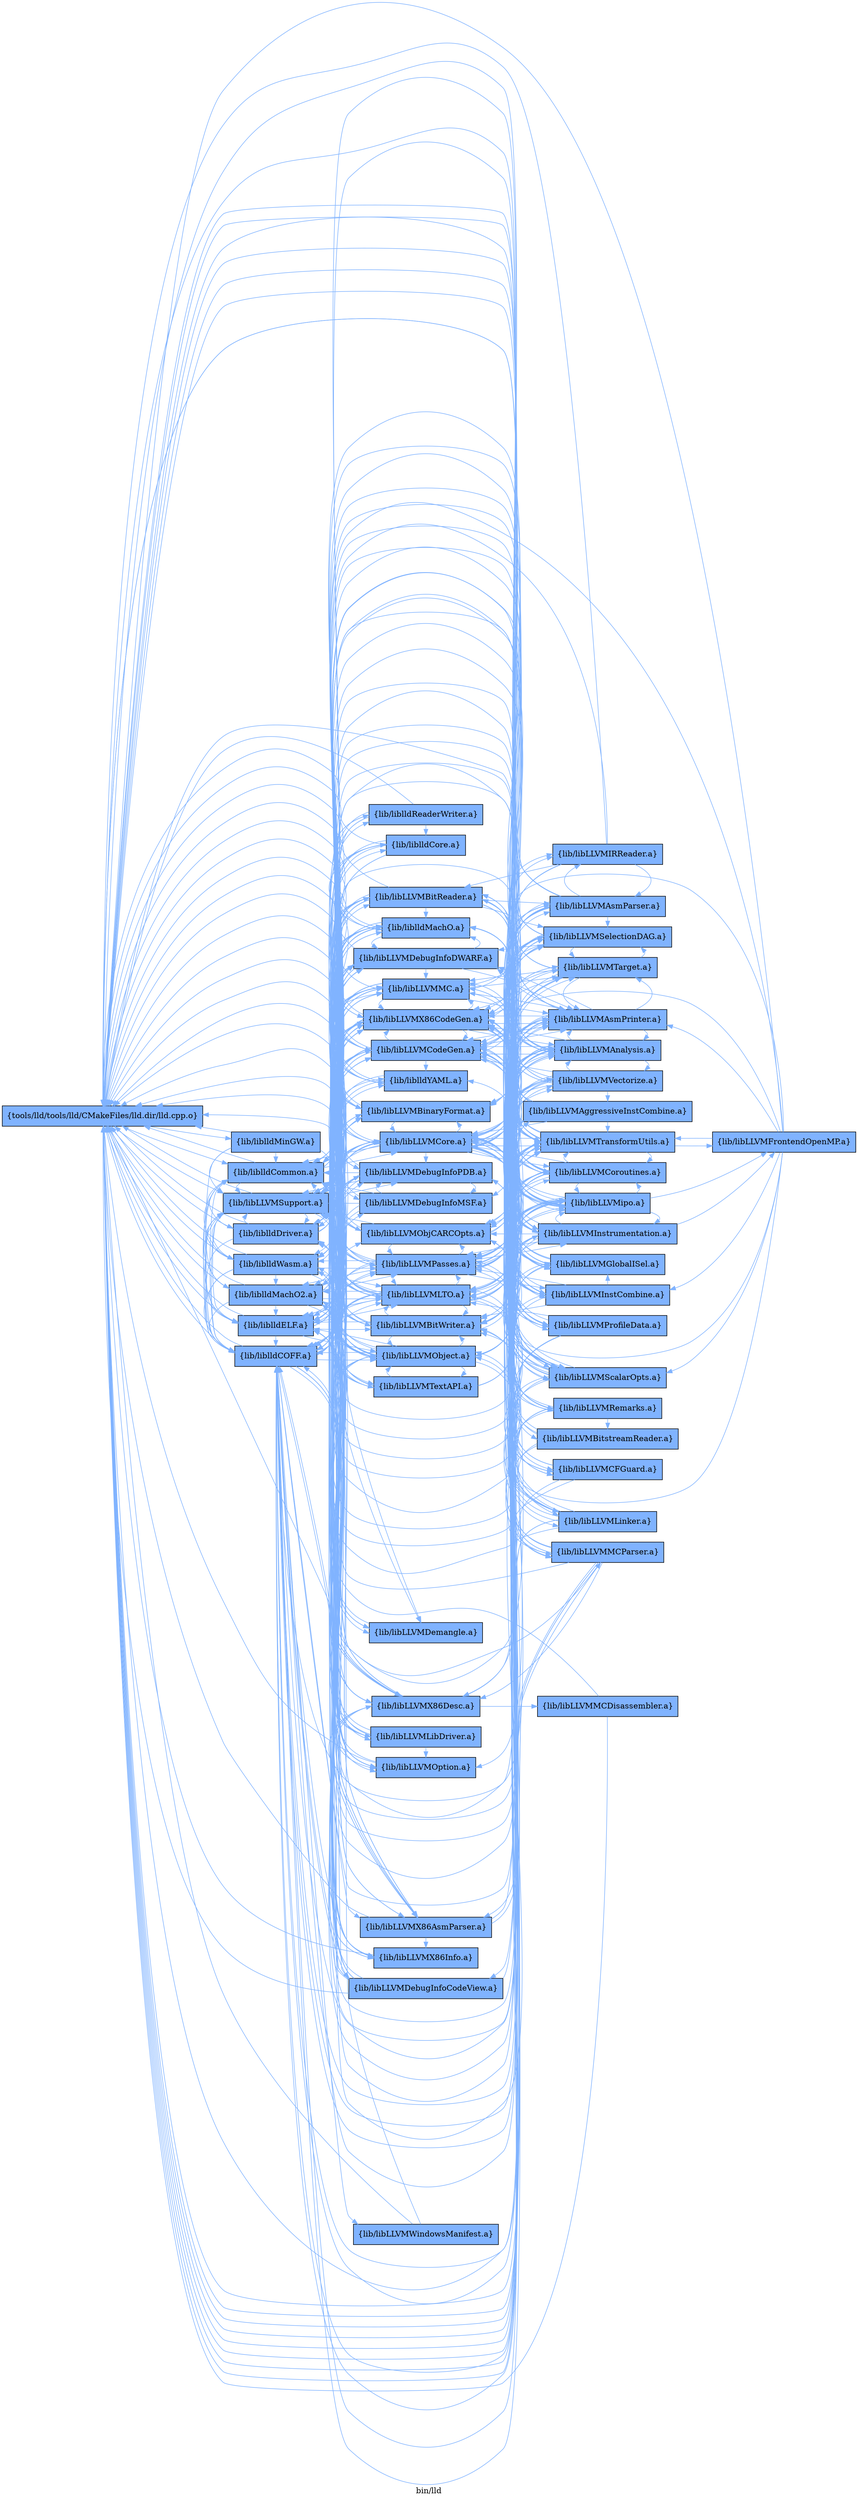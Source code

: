 digraph "bin/lld" {
	label="bin/lld";
	rankdir=LR;
	{ rank=same; Node0x55b28a7f7b38;  }
	{ rank=same; Node0x55b28a800e18; Node0x55b28a801d68; Node0x55b28a8018b8; Node0x55b28a802768; Node0x55b28a802218; Node0x55b28a807da8; Node0x55b28a8078f8; Node0x55b28a8087a8;  }
	{ rank=same; Node0x55b28a808398; Node0x55b28a7ef7a8; Node0x55b28a802ee8; Node0x55b28a8055a8; Node0x55b28a7fb698; Node0x55b28a7f0928; Node0x55b28a7e8d18; Node0x55b28a7eeda8; Node0x55b28a8050f8; Node0x55b28a7efd98; Node0x55b28a7ecfa8; Node0x55b28a7ec418; Node0x55b28a804798; Node0x55b28a7e8778; Node0x55b28a7f0478; Node0x55b28a7e76e8; Node0x55b28a7e7238; Node0x55b28a7e97b8; Node0x55b28a8038e8; Node0x55b28a7ee998; Node0x55b28a8092e8; Node0x55b28a808e38; Node0x55b28a809ce8; Node0x55b28a802268; Node0x55b28a7e7cd8; Node0x55b28a7e8c28; Node0x55b28a8019a8;  }
	{ rank=same; Node0x55b28a7ef2f8; Node0x55b28a803398; Node0x55b28a7f0838; Node0x55b28a7e9628; Node0x55b28a7f0ce8; Node0x55b28a7f02e8; Node0x55b28a7f0dd8; Node0x55b28a7e91c8; Node0x55b28a8009b8; Node0x55b28a8023a8; Node0x55b28a8013b8; Node0x55b28a7ea1b8; Node0x55b28a7eab68; Node0x55b28a800f08; Node0x55b28a801818; Node0x55b28a7e9da8; Node0x55b28a7eff28; Node0x55b28a7e80e8; Node0x55b28a7ec5a8; Node0x55b28a808ed8; Node0x55b28a8007d8; Node0x55b28a7f1378;  }

	Node0x55b28a7f7b38 [shape=record,shape=box,group=1,style=filled,fillcolor="0.600000 0.5 1",label="{tools/lld/tools/lld/CMakeFiles/lld.dir/lld.cpp.o}"];
	Node0x55b28a7f7b38 -> Node0x55b28a800e18[color="0.600000 0.5 1"];
	Node0x55b28a7f7b38 -> Node0x55b28a801d68[color="0.600000 0.5 1"];
	Node0x55b28a7f7b38 -> Node0x55b28a8018b8[color="0.600000 0.5 1"];
	Node0x55b28a7f7b38 -> Node0x55b28a802768[color="0.600000 0.5 1"];
	Node0x55b28a7f7b38 -> Node0x55b28a802218[color="0.600000 0.5 1"];
	Node0x55b28a7f7b38 -> Node0x55b28a807da8[color="0.600000 0.5 1"];
	Node0x55b28a7f7b38 -> Node0x55b28a8078f8[color="0.600000 0.5 1"];
	Node0x55b28a7f7b38 -> Node0x55b28a8087a8[color="0.600000 0.5 1"];
	Node0x55b28a800e18 [shape=record,shape=box,group=1,style=filled,fillcolor="0.600000 0.5 1",label="{lib/libLLVMSupport.a}"];
	Node0x55b28a800e18 -> Node0x55b28a7f7b38[color="0.600000 0.5 1"];
	Node0x55b28a800e18 -> Node0x55b28a8018b8[color="0.600000 0.5 1"];
	Node0x55b28a800e18 -> Node0x55b28a801d68[color="0.600000 0.5 1"];
	Node0x55b28a800e18 -> Node0x55b28a802218[color="0.600000 0.5 1"];
	Node0x55b28a800e18 -> Node0x55b28a802768[color="0.600000 0.5 1"];
	Node0x55b28a800e18 -> Node0x55b28a8087a8[color="0.600000 0.5 1"];
	Node0x55b28a800e18 -> Node0x55b28a808398[color="0.600000 0.5 1"];
	Node0x55b28a800e18 -> Node0x55b28a7ef7a8[color="0.600000 0.5 1"];
	Node0x55b28a800e18 -> Node0x55b28a802ee8[color="0.600000 0.5 1"];
	Node0x55b28a800e18 -> Node0x55b28a8055a8[color="0.600000 0.5 1"];
	Node0x55b28a800e18 -> Node0x55b28a7fb698[color="0.600000 0.5 1"];
	Node0x55b28a801d68 [shape=record,shape=box,group=1,style=filled,fillcolor="0.600000 0.5 1",label="{lib/liblldCommon.a}"];
	Node0x55b28a801d68 -> Node0x55b28a7f7b38[color="0.600000 0.5 1"];
	Node0x55b28a801d68 -> Node0x55b28a800e18[color="0.600000 0.5 1"];
	Node0x55b28a801d68 -> Node0x55b28a7f0928[color="0.600000 0.5 1"];
	Node0x55b28a801d68 -> Node0x55b28a8018b8[color="0.600000 0.5 1"];
	Node0x55b28a801d68 -> Node0x55b28a7e8d18[color="0.600000 0.5 1"];
	Node0x55b28a801d68 -> Node0x55b28a7eeda8[color="0.600000 0.5 1"];
	Node0x55b28a801d68 -> Node0x55b28a802ee8[color="0.600000 0.5 1"];
	Node0x55b28a801d68 -> Node0x55b28a7fb698[color="0.600000 0.5 1"];
	Node0x55b28a8018b8 [shape=record,shape=box,group=1,style=filled,fillcolor="0.600000 0.5 1",label="{lib/liblldCOFF.a}"];
	Node0x55b28a8018b8 -> Node0x55b28a7f7b38[color="0.600000 0.5 1"];
	Node0x55b28a8018b8 -> Node0x55b28a800e18[color="0.600000 0.5 1"];
	Node0x55b28a8018b8 -> Node0x55b28a801d68[color="0.600000 0.5 1"];
	Node0x55b28a8018b8 -> Node0x55b28a7ef7a8[color="0.600000 0.5 1"];
	Node0x55b28a8018b8 -> Node0x55b28a8050f8[color="0.600000 0.5 1"];
	Node0x55b28a8018b8 -> Node0x55b28a7e8d18[color="0.600000 0.5 1"];
	Node0x55b28a8018b8 -> Node0x55b28a7efd98[color="0.600000 0.5 1"];
	Node0x55b28a8018b8 -> Node0x55b28a7ecfa8[color="0.600000 0.5 1"];
	Node0x55b28a8018b8 -> Node0x55b28a7ec418[color="0.600000 0.5 1"];
	Node0x55b28a8018b8 -> Node0x55b28a804798[color="0.600000 0.5 1"];
	Node0x55b28a8018b8 -> Node0x55b28a7e8778[color="0.600000 0.5 1"];
	Node0x55b28a8018b8 -> Node0x55b28a7f0478[color="0.600000 0.5 1"];
	Node0x55b28a8018b8 -> Node0x55b28a8055a8[color="0.600000 0.5 1"];
	Node0x55b28a8018b8 -> Node0x55b28a7e76e8[color="0.600000 0.5 1"];
	Node0x55b28a8018b8 -> Node0x55b28a7e7238[color="0.600000 0.5 1"];
	Node0x55b28a8018b8 -> Node0x55b28a7e97b8[color="0.600000 0.5 1"];
	Node0x55b28a8018b8 -> Node0x55b28a7eeda8[color="0.600000 0.5 1"];
	Node0x55b28a8018b8 -> Node0x55b28a8038e8[color="0.600000 0.5 1"];
	Node0x55b28a8018b8 -> Node0x55b28a7ee998[color="0.600000 0.5 1"];
	Node0x55b28a8018b8 -> Node0x55b28a7fb698[color="0.600000 0.5 1"];
	Node0x55b28a802768 [shape=record,shape=box,group=1,style=filled,fillcolor="0.600000 0.5 1",label="{lib/liblldDriver.a}"];
	Node0x55b28a802768 -> Node0x55b28a7f7b38[color="0.600000 0.5 1"];
	Node0x55b28a802768 -> Node0x55b28a800e18[color="0.600000 0.5 1"];
	Node0x55b28a802768 -> Node0x55b28a801d68[color="0.600000 0.5 1"];
	Node0x55b28a802768 -> Node0x55b28a8018b8[color="0.600000 0.5 1"];
	Node0x55b28a802768 -> Node0x55b28a808398[color="0.600000 0.5 1"];
	Node0x55b28a802768 -> Node0x55b28a8092e8[color="0.600000 0.5 1"];
	Node0x55b28a802768 -> Node0x55b28a808e38[color="0.600000 0.5 1"];
	Node0x55b28a802768 -> Node0x55b28a809ce8[color="0.600000 0.5 1"];
	Node0x55b28a802768 -> Node0x55b28a7e8d18[color="0.600000 0.5 1"];
	Node0x55b28a802218 [shape=record,shape=box,group=1,style=filled,fillcolor="0.600000 0.5 1",label="{lib/liblldELF.a}"];
	Node0x55b28a802218 -> Node0x55b28a7f7b38[color="0.600000 0.5 1"];
	Node0x55b28a802218 -> Node0x55b28a800e18[color="0.600000 0.5 1"];
	Node0x55b28a802218 -> Node0x55b28a801d68[color="0.600000 0.5 1"];
	Node0x55b28a802218 -> Node0x55b28a8018b8[color="0.600000 0.5 1"];
	Node0x55b28a802218 -> Node0x55b28a7ef7a8[color="0.600000 0.5 1"];
	Node0x55b28a802218 -> Node0x55b28a7e8d18[color="0.600000 0.5 1"];
	Node0x55b28a802218 -> Node0x55b28a7efd98[color="0.600000 0.5 1"];
	Node0x55b28a802218 -> Node0x55b28a7ecfa8[color="0.600000 0.5 1"];
	Node0x55b28a802218 -> Node0x55b28a7ec418[color="0.600000 0.5 1"];
	Node0x55b28a802218 -> Node0x55b28a804798[color="0.600000 0.5 1"];
	Node0x55b28a802218 -> Node0x55b28a7e8778[color="0.600000 0.5 1"];
	Node0x55b28a802218 -> Node0x55b28a7f0478[color="0.600000 0.5 1"];
	Node0x55b28a802218 -> Node0x55b28a7eeda8[color="0.600000 0.5 1"];
	Node0x55b28a802218 -> Node0x55b28a8038e8[color="0.600000 0.5 1"];
	Node0x55b28a802218 -> Node0x55b28a802268[color="0.600000 0.5 1"];
	Node0x55b28a802218 -> Node0x55b28a7e7238[color="0.600000 0.5 1"];
	Node0x55b28a802218 -> Node0x55b28a7fb698[color="0.600000 0.5 1"];
	Node0x55b28a807da8 [shape=record,shape=box,group=1,style=filled,fillcolor="0.600000 0.5 1",label="{lib/liblldMachO2.a}"];
	Node0x55b28a807da8 -> Node0x55b28a7f7b38[color="0.600000 0.5 1"];
	Node0x55b28a807da8 -> Node0x55b28a800e18[color="0.600000 0.5 1"];
	Node0x55b28a807da8 -> Node0x55b28a801d68[color="0.600000 0.5 1"];
	Node0x55b28a807da8 -> Node0x55b28a8018b8[color="0.600000 0.5 1"];
	Node0x55b28a807da8 -> Node0x55b28a802218[color="0.600000 0.5 1"];
	Node0x55b28a807da8 -> Node0x55b28a7ef7a8[color="0.600000 0.5 1"];
	Node0x55b28a807da8 -> Node0x55b28a7e8d18[color="0.600000 0.5 1"];
	Node0x55b28a807da8 -> Node0x55b28a7efd98[color="0.600000 0.5 1"];
	Node0x55b28a807da8 -> Node0x55b28a7ecfa8[color="0.600000 0.5 1"];
	Node0x55b28a807da8 -> Node0x55b28a7ec418[color="0.600000 0.5 1"];
	Node0x55b28a807da8 -> Node0x55b28a804798[color="0.600000 0.5 1"];
	Node0x55b28a807da8 -> Node0x55b28a7e8778[color="0.600000 0.5 1"];
	Node0x55b28a807da8 -> Node0x55b28a7e7cd8[color="0.600000 0.5 1"];
	Node0x55b28a807da8 -> Node0x55b28a7f0478[color="0.600000 0.5 1"];
	Node0x55b28a807da8 -> Node0x55b28a7e8c28[color="0.600000 0.5 1"];
	Node0x55b28a807da8 -> Node0x55b28a7eeda8[color="0.600000 0.5 1"];
	Node0x55b28a807da8 -> Node0x55b28a8019a8[color="0.600000 0.5 1"];
	Node0x55b28a807da8 -> Node0x55b28a8038e8[color="0.600000 0.5 1"];
	Node0x55b28a807da8 -> Node0x55b28a7e7238[color="0.600000 0.5 1"];
	Node0x55b28a8078f8 [shape=record,shape=box,group=1,style=filled,fillcolor="0.600000 0.5 1",label="{lib/liblldMinGW.a}"];
	Node0x55b28a8078f8 -> Node0x55b28a7f7b38[color="0.600000 0.5 1"];
	Node0x55b28a8078f8 -> Node0x55b28a800e18[color="0.600000 0.5 1"];
	Node0x55b28a8078f8 -> Node0x55b28a801d68[color="0.600000 0.5 1"];
	Node0x55b28a8078f8 -> Node0x55b28a8018b8[color="0.600000 0.5 1"];
	Node0x55b28a8078f8 -> Node0x55b28a7e8d18[color="0.600000 0.5 1"];
	Node0x55b28a8087a8 [shape=record,shape=box,group=1,style=filled,fillcolor="0.600000 0.5 1",label="{lib/liblldWasm.a}"];
	Node0x55b28a8087a8 -> Node0x55b28a7f7b38[color="0.600000 0.5 1"];
	Node0x55b28a8087a8 -> Node0x55b28a800e18[color="0.600000 0.5 1"];
	Node0x55b28a8087a8 -> Node0x55b28a801d68[color="0.600000 0.5 1"];
	Node0x55b28a8087a8 -> Node0x55b28a8018b8[color="0.600000 0.5 1"];
	Node0x55b28a8087a8 -> Node0x55b28a7ef7a8[color="0.600000 0.5 1"];
	Node0x55b28a8087a8 -> Node0x55b28a7e8d18[color="0.600000 0.5 1"];
	Node0x55b28a8087a8 -> Node0x55b28a7efd98[color="0.600000 0.5 1"];
	Node0x55b28a8087a8 -> Node0x55b28a7ecfa8[color="0.600000 0.5 1"];
	Node0x55b28a8087a8 -> Node0x55b28a7ec418[color="0.600000 0.5 1"];
	Node0x55b28a8087a8 -> Node0x55b28a804798[color="0.600000 0.5 1"];
	Node0x55b28a8087a8 -> Node0x55b28a7e8778[color="0.600000 0.5 1"];
	Node0x55b28a8087a8 -> Node0x55b28a7f0478[color="0.600000 0.5 1"];
	Node0x55b28a8087a8 -> Node0x55b28a802218[color="0.600000 0.5 1"];
	Node0x55b28a8087a8 -> Node0x55b28a8038e8[color="0.600000 0.5 1"];
	Node0x55b28a8087a8 -> Node0x55b28a7e7238[color="0.600000 0.5 1"];
	Node0x55b28a8087a8 -> Node0x55b28a807da8[color="0.600000 0.5 1"];
	Node0x55b28a7f0928 [shape=record,shape=box,group=1,style=filled,fillcolor="0.600000 0.5 1",label="{lib/libLLVMCore.a}"];
	Node0x55b28a7f0928 -> Node0x55b28a7f7b38[color="0.600000 0.5 1"];
	Node0x55b28a7f0928 -> Node0x55b28a800e18[color="0.600000 0.5 1"];
	Node0x55b28a7f0928 -> Node0x55b28a8055a8[color="0.600000 0.5 1"];
	Node0x55b28a7f0928 -> Node0x55b28a7ef2f8[color="0.600000 0.5 1"];
	Node0x55b28a7f0928 -> Node0x55b28a7f0838[color="0.600000 0.5 1"];
	Node0x55b28a7f0928 -> Node0x55b28a804798[color="0.600000 0.5 1"];
	Node0x55b28a7f0928 -> Node0x55b28a802ee8[color="0.600000 0.5 1"];
	Node0x55b28a7f0928 -> Node0x55b28a8023a8[color="0.600000 0.5 1"];
	Node0x55b28a7f0928 -> Node0x55b28a802268[color="0.600000 0.5 1"];
	Node0x55b28a7f0928 -> Node0x55b28a7e91c8[color="0.600000 0.5 1"];
	Node0x55b28a7f0928 -> Node0x55b28a7e9628[color="0.600000 0.5 1"];
	Node0x55b28a7f0928 -> Node0x55b28a7f0478[color="0.600000 0.5 1"];
	Node0x55b28a7f0928 -> Node0x55b28a7ef7a8[color="0.600000 0.5 1"];
	Node0x55b28a7f0928 -> Node0x55b28a8009b8[color="0.600000 0.5 1"];
	Node0x55b28a7f0928 -> Node0x55b28a8013b8[color="0.600000 0.5 1"];
	Node0x55b28a7f0928 -> Node0x55b28a7ea1b8[color="0.600000 0.5 1"];
	Node0x55b28a7f0928 -> Node0x55b28a7eab68[color="0.600000 0.5 1"];
	Node0x55b28a7f0928 -> Node0x55b28a800f08[color="0.600000 0.5 1"];
	Node0x55b28a7f0928 -> Node0x55b28a8018b8[color="0.600000 0.5 1"];
	Node0x55b28a7f0928 -> Node0x55b28a8038e8[color="0.600000 0.5 1"];
	Node0x55b28a7f0928 -> Node0x55b28a801818[color="0.600000 0.5 1"];
	Node0x55b28a7f0928 -> Node0x55b28a7e9da8[color="0.600000 0.5 1"];
	Node0x55b28a7f0928 -> Node0x55b28a8019a8[color="0.600000 0.5 1"];
	Node0x55b28a7f0928 -> Node0x55b28a7f02e8[color="0.600000 0.5 1"];
	Node0x55b28a7f0928 -> Node0x55b28a801d68[color="0.600000 0.5 1"];
	Node0x55b28a7f0928 -> Node0x55b28a7eff28[color="0.600000 0.5 1"];
	Node0x55b28a7f0928 -> Node0x55b28a802218[color="0.600000 0.5 1"];
	Node0x55b28a7f0928 -> Node0x55b28a8087a8[color="0.600000 0.5 1"];
	Node0x55b28a7f0928 -> Node0x55b28a7f0ce8[color="0.600000 0.5 1"];
	Node0x55b28a7f0928 -> Node0x55b28a7e8c28[color="0.600000 0.5 1"];
	Node0x55b28a7ef7a8 [shape=record,shape=box,group=1,style=filled,fillcolor="0.600000 0.5 1",label="{lib/libLLVMX86CodeGen.a}"];
	Node0x55b28a7ef7a8 -> Node0x55b28a7f7b38[color="0.600000 0.5 1"];
	Node0x55b28a7ef7a8 -> Node0x55b28a800e18[color="0.600000 0.5 1"];
	Node0x55b28a7ef7a8 -> Node0x55b28a7ef2f8[color="0.600000 0.5 1"];
	Node0x55b28a7ef7a8 -> Node0x55b28a7ecfa8[color="0.600000 0.5 1"];
	Node0x55b28a7ef7a8 -> Node0x55b28a7ec418[color="0.600000 0.5 1"];
	Node0x55b28a7ef7a8 -> Node0x55b28a802ee8[color="0.600000 0.5 1"];
	Node0x55b28a7ef7a8 -> Node0x55b28a7e7238[color="0.600000 0.5 1"];
	Node0x55b28a7ef7a8 -> Node0x55b28a7f0928[color="0.600000 0.5 1"];
	Node0x55b28a7ef7a8 -> Node0x55b28a8018b8[color="0.600000 0.5 1"];
	Node0x55b28a7ef7a8 -> Node0x55b28a7e8d18[color="0.600000 0.5 1"];
	Node0x55b28a7ef7a8 -> Node0x55b28a803398[color="0.600000 0.5 1"];
	Node0x55b28a7ef7a8 -> Node0x55b28a7f0838[color="0.600000 0.5 1"];
	Node0x55b28a7ef7a8 -> Node0x55b28a7e9628[color="0.600000 0.5 1"];
	Node0x55b28a7ef7a8 -> Node0x55b28a801d68[color="0.600000 0.5 1"];
	Node0x55b28a7ef7a8 -> Node0x55b28a7f0ce8[color="0.600000 0.5 1"];
	Node0x55b28a7ef7a8 -> Node0x55b28a7f02e8[color="0.600000 0.5 1"];
	Node0x55b28a7ef7a8 -> Node0x55b28a802218[color="0.600000 0.5 1"];
	Node0x55b28a7ef7a8 -> Node0x55b28a7f0dd8[color="0.600000 0.5 1"];
	Node0x55b28a7ef7a8 -> Node0x55b28a7e91c8[color="0.600000 0.5 1"];
	Node0x55b28a8050f8 [shape=record,shape=box,group=1,style=filled,fillcolor="0.600000 0.5 1",label="{lib/libLLVMLibDriver.a}"];
	Node0x55b28a8050f8 -> Node0x55b28a7f7b38[color="0.600000 0.5 1"];
	Node0x55b28a8050f8 -> Node0x55b28a800e18[color="0.600000 0.5 1"];
	Node0x55b28a8050f8 -> Node0x55b28a8018b8[color="0.600000 0.5 1"];
	Node0x55b28a8050f8 -> Node0x55b28a7e8d18[color="0.600000 0.5 1"];
	Node0x55b28a8050f8 -> Node0x55b28a7e8778[color="0.600000 0.5 1"];
	Node0x55b28a8050f8 -> Node0x55b28a7e8c28[color="0.600000 0.5 1"];
	Node0x55b28a8050f8 -> Node0x55b28a7f0478[color="0.600000 0.5 1"];
	Node0x55b28a7e8d18 [shape=record,shape=box,group=1,style=filled,fillcolor="0.600000 0.5 1",label="{lib/libLLVMOption.a}"];
	Node0x55b28a7e8d18 -> Node0x55b28a7f7b38[color="0.600000 0.5 1"];
	Node0x55b28a7e8d18 -> Node0x55b28a800e18[color="0.600000 0.5 1"];
	Node0x55b28a7e8d18 -> Node0x55b28a8018b8[color="0.600000 0.5 1"];
	Node0x55b28a7efd98 [shape=record,shape=box,group=1,style=filled,fillcolor="0.600000 0.5 1",label="{lib/libLLVMX86AsmParser.a}"];
	Node0x55b28a7efd98 -> Node0x55b28a7f7b38[color="0.600000 0.5 1"];
	Node0x55b28a7efd98 -> Node0x55b28a800e18[color="0.600000 0.5 1"];
	Node0x55b28a7efd98 -> Node0x55b28a7ef2f8[color="0.600000 0.5 1"];
	Node0x55b28a7efd98 -> Node0x55b28a7ecfa8[color="0.600000 0.5 1"];
	Node0x55b28a7efd98 -> Node0x55b28a7ec418[color="0.600000 0.5 1"];
	Node0x55b28a7efd98 -> Node0x55b28a7e80e8[color="0.600000 0.5 1"];
	Node0x55b28a7efd98 -> Node0x55b28a7e7238[color="0.600000 0.5 1"];
	Node0x55b28a7ecfa8 [shape=record,shape=box,group=1,style=filled,fillcolor="0.600000 0.5 1",label="{lib/libLLVMX86Desc.a}"];
	Node0x55b28a7ecfa8 -> Node0x55b28a7f7b38[color="0.600000 0.5 1"];
	Node0x55b28a7ecfa8 -> Node0x55b28a800e18[color="0.600000 0.5 1"];
	Node0x55b28a7ecfa8 -> Node0x55b28a802768[color="0.600000 0.5 1"];
	Node0x55b28a7ecfa8 -> Node0x55b28a808398[color="0.600000 0.5 1"];
	Node0x55b28a7ecfa8 -> Node0x55b28a7e7238[color="0.600000 0.5 1"];
	Node0x55b28a7ecfa8 -> Node0x55b28a7ef7a8[color="0.600000 0.5 1"];
	Node0x55b28a7ecfa8 -> Node0x55b28a7ec5a8[color="0.600000 0.5 1"];
	Node0x55b28a7ecfa8 -> Node0x55b28a7ec418[color="0.600000 0.5 1"];
	Node0x55b28a7ecfa8 -> Node0x55b28a7efd98[color="0.600000 0.5 1"];
	Node0x55b28a7ecfa8 -> Node0x55b28a7f0478[color="0.600000 0.5 1"];
	Node0x55b28a7ecfa8 -> Node0x55b28a7ef2f8[color="0.600000 0.5 1"];
	Node0x55b28a7ec418 [shape=record,shape=box,group=1,style=filled,fillcolor="0.600000 0.5 1",label="{lib/libLLVMX86Info.a}"];
	Node0x55b28a7ec418 -> Node0x55b28a7f7b38[color="0.600000 0.5 1"];
	Node0x55b28a7ec418 -> Node0x55b28a800e18[color="0.600000 0.5 1"];
	Node0x55b28a804798 [shape=record,shape=box,group=1,style=filled,fillcolor="0.600000 0.5 1",label="{lib/libLLVMLTO.a}"];
	Node0x55b28a804798 -> Node0x55b28a7f7b38[color="0.600000 0.5 1"];
	Node0x55b28a804798 -> Node0x55b28a800e18[color="0.600000 0.5 1"];
	Node0x55b28a804798 -> Node0x55b28a8018b8[color="0.600000 0.5 1"];
	Node0x55b28a804798 -> Node0x55b28a801d68[color="0.600000 0.5 1"];
	Node0x55b28a804798 -> Node0x55b28a802218[color="0.600000 0.5 1"];
	Node0x55b28a804798 -> Node0x55b28a802768[color="0.600000 0.5 1"];
	Node0x55b28a804798 -> Node0x55b28a7ef7a8[color="0.600000 0.5 1"];
	Node0x55b28a804798 -> Node0x55b28a808398[color="0.600000 0.5 1"];
	Node0x55b28a804798 -> Node0x55b28a7ef2f8[color="0.600000 0.5 1"];
	Node0x55b28a804798 -> Node0x55b28a7eeda8[color="0.600000 0.5 1"];
	Node0x55b28a804798 -> Node0x55b28a7ecfa8[color="0.600000 0.5 1"];
	Node0x55b28a804798 -> Node0x55b28a8023a8[color="0.600000 0.5 1"];
	Node0x55b28a804798 -> Node0x55b28a802268[color="0.600000 0.5 1"];
	Node0x55b28a804798 -> Node0x55b28a800f08[color="0.600000 0.5 1"];
	Node0x55b28a804798 -> Node0x55b28a7e9628[color="0.600000 0.5 1"];
	Node0x55b28a804798 -> Node0x55b28a7e8778[color="0.600000 0.5 1"];
	Node0x55b28a804798 -> Node0x55b28a7e8c28[color="0.600000 0.5 1"];
	Node0x55b28a804798 -> Node0x55b28a7f0928[color="0.600000 0.5 1"];
	Node0x55b28a804798 -> Node0x55b28a807da8[color="0.600000 0.5 1"];
	Node0x55b28a804798 -> Node0x55b28a8038e8[color="0.600000 0.5 1"];
	Node0x55b28a804798 -> Node0x55b28a803398[color="0.600000 0.5 1"];
	Node0x55b28a804798 -> Node0x55b28a7e91c8[color="0.600000 0.5 1"];
	Node0x55b28a804798 -> Node0x55b28a7e7238[color="0.600000 0.5 1"];
	Node0x55b28a7e8778 [shape=record,shape=box,group=1,style=filled,fillcolor="0.600000 0.5 1",label="{lib/libLLVMObject.a}"];
	Node0x55b28a7e8778 -> Node0x55b28a7f7b38[color="0.600000 0.5 1"];
	Node0x55b28a7e8778 -> Node0x55b28a800e18[color="0.600000 0.5 1"];
	Node0x55b28a7e8778 -> Node0x55b28a8018b8[color="0.600000 0.5 1"];
	Node0x55b28a7e8778 -> Node0x55b28a807da8[color="0.600000 0.5 1"];
	Node0x55b28a7e8778 -> Node0x55b28a8050f8[color="0.600000 0.5 1"];
	Node0x55b28a7e8778 -> Node0x55b28a802218[color="0.600000 0.5 1"];
	Node0x55b28a7e8778 -> Node0x55b28a808398[color="0.600000 0.5 1"];
	Node0x55b28a7e8778 -> Node0x55b28a7f0928[color="0.600000 0.5 1"];
	Node0x55b28a7e8778 -> Node0x55b28a7f0478[color="0.600000 0.5 1"];
	Node0x55b28a7e8778 -> Node0x55b28a7e7238[color="0.600000 0.5 1"];
	Node0x55b28a7e8778 -> Node0x55b28a801d68[color="0.600000 0.5 1"];
	Node0x55b28a7e8778 -> Node0x55b28a804798[color="0.600000 0.5 1"];
	Node0x55b28a7e8778 -> Node0x55b28a7e8c28[color="0.600000 0.5 1"];
	Node0x55b28a7e8778 -> Node0x55b28a7ef7a8[color="0.600000 0.5 1"];
	Node0x55b28a7e8778 -> Node0x55b28a802268[color="0.600000 0.5 1"];
	Node0x55b28a7e8778 -> Node0x55b28a7eeda8[color="0.600000 0.5 1"];
	Node0x55b28a7e8778 -> Node0x55b28a803398[color="0.600000 0.5 1"];
	Node0x55b28a7e8778 -> Node0x55b28a7ef2f8[color="0.600000 0.5 1"];
	Node0x55b28a7e8778 -> Node0x55b28a7e80e8[color="0.600000 0.5 1"];
	Node0x55b28a7e8778 -> Node0x55b28a8023a8[color="0.600000 0.5 1"];
	Node0x55b28a7e8778 -> Node0x55b28a7efd98[color="0.600000 0.5 1"];
	Node0x55b28a7e8778 -> Node0x55b28a7ecfa8[color="0.600000 0.5 1"];
	Node0x55b28a7e8778 -> Node0x55b28a7e7cd8[color="0.600000 0.5 1"];
	Node0x55b28a7e8778 -> Node0x55b28a802768[color="0.600000 0.5 1"];
	Node0x55b28a7e8778 -> Node0x55b28a8087a8[color="0.600000 0.5 1"];
	Node0x55b28a7e8778 -> Node0x55b28a7e91c8[color="0.600000 0.5 1"];
	Node0x55b28a7f0478 [shape=record,shape=box,group=1,style=filled,fillcolor="0.600000 0.5 1",label="{lib/libLLVMBinaryFormat.a}"];
	Node0x55b28a7f0478 -> Node0x55b28a7f7b38[color="0.600000 0.5 1"];
	Node0x55b28a7f0478 -> Node0x55b28a800e18[color="0.600000 0.5 1"];
	Node0x55b28a7f0478 -> Node0x55b28a7f0928[color="0.600000 0.5 1"];
	Node0x55b28a7f0478 -> Node0x55b28a7eeda8[color="0.600000 0.5 1"];
	Node0x55b28a8055a8 [shape=record,shape=box,group=1,style=filled,fillcolor="0.600000 0.5 1",label="{lib/libLLVMDebugInfoPDB.a}"];
	Node0x55b28a8055a8 -> Node0x55b28a7f7b38[color="0.600000 0.5 1"];
	Node0x55b28a8055a8 -> Node0x55b28a800e18[color="0.600000 0.5 1"];
	Node0x55b28a8055a8 -> Node0x55b28a8018b8[color="0.600000 0.5 1"];
	Node0x55b28a8055a8 -> Node0x55b28a7ee998[color="0.600000 0.5 1"];
	Node0x55b28a8055a8 -> Node0x55b28a7e76e8[color="0.600000 0.5 1"];
	Node0x55b28a8055a8 -> Node0x55b28a801d68[color="0.600000 0.5 1"];
	Node0x55b28a8055a8 -> Node0x55b28a7e8778[color="0.600000 0.5 1"];
	Node0x55b28a8055a8 -> Node0x55b28a7f0478[color="0.600000 0.5 1"];
	Node0x55b28a8055a8 -> Node0x55b28a802218[color="0.600000 0.5 1"];
	Node0x55b28a7e76e8 [shape=record,shape=box,group=1,style=filled,fillcolor="0.600000 0.5 1",label="{lib/libLLVMDebugInfoCodeView.a}"];
	Node0x55b28a7e76e8 -> Node0x55b28a7f7b38[color="0.600000 0.5 1"];
	Node0x55b28a7e76e8 -> Node0x55b28a800e18[color="0.600000 0.5 1"];
	Node0x55b28a7e76e8 -> Node0x55b28a8018b8[color="0.600000 0.5 1"];
	Node0x55b28a7e76e8 -> Node0x55b28a8055a8[color="0.600000 0.5 1"];
	Node0x55b28a7e76e8 -> Node0x55b28a7ef2f8[color="0.600000 0.5 1"];
	Node0x55b28a7e76e8 -> Node0x55b28a802ee8[color="0.600000 0.5 1"];
	Node0x55b28a7e76e8 -> Node0x55b28a802218[color="0.600000 0.5 1"];
	Node0x55b28a7e76e8 -> Node0x55b28a8087a8[color="0.600000 0.5 1"];
	Node0x55b28a7e76e8 -> Node0x55b28a807da8[color="0.600000 0.5 1"];
	Node0x55b28a7e76e8 -> Node0x55b28a808398[color="0.600000 0.5 1"];
	Node0x55b28a7e7238 [shape=record,shape=box,group=1,style=filled,fillcolor="0.600000 0.5 1",label="{lib/libLLVMMC.a}"];
	Node0x55b28a7e7238 -> Node0x55b28a7f7b38[color="0.600000 0.5 1"];
	Node0x55b28a7e7238 -> Node0x55b28a800e18[color="0.600000 0.5 1"];
	Node0x55b28a7e7238 -> Node0x55b28a7ecfa8[color="0.600000 0.5 1"];
	Node0x55b28a7e7238 -> Node0x55b28a8018b8[color="0.600000 0.5 1"];
	Node0x55b28a7e7238 -> Node0x55b28a7ef2f8[color="0.600000 0.5 1"];
	Node0x55b28a7e7238 -> Node0x55b28a802ee8[color="0.600000 0.5 1"];
	Node0x55b28a7e7238 -> Node0x55b28a7e80e8[color="0.600000 0.5 1"];
	Node0x55b28a7e7238 -> Node0x55b28a7e8778[color="0.600000 0.5 1"];
	Node0x55b28a7e7238 -> Node0x55b28a7efd98[color="0.600000 0.5 1"];
	Node0x55b28a7e7238 -> Node0x55b28a7ef7a8[color="0.600000 0.5 1"];
	Node0x55b28a7e7238 -> Node0x55b28a8055a8[color="0.600000 0.5 1"];
	Node0x55b28a7e7238 -> Node0x55b28a803398[color="0.600000 0.5 1"];
	Node0x55b28a7e7238 -> Node0x55b28a808ed8[color="0.600000 0.5 1"];
	Node0x55b28a7e7238 -> Node0x55b28a7f0478[color="0.600000 0.5 1"];
	Node0x55b28a7e7238 -> Node0x55b28a802218[color="0.600000 0.5 1"];
	Node0x55b28a7e7238 -> Node0x55b28a8087a8[color="0.600000 0.5 1"];
	Node0x55b28a7e97b8 [shape=record,shape=box,group=1,style=filled,fillcolor="0.600000 0.5 1",label="{lib/libLLVMWindowsManifest.a}"];
	Node0x55b28a7e97b8 -> Node0x55b28a7f7b38[color="0.600000 0.5 1"];
	Node0x55b28a7e97b8 -> Node0x55b28a800e18[color="0.600000 0.5 1"];
	Node0x55b28a7eeda8 [shape=record,shape=box,group=1,style=filled,fillcolor="0.600000 0.5 1",label="{lib/libLLVMDebugInfoDWARF.a}"];
	Node0x55b28a7eeda8 -> Node0x55b28a7f7b38[color="0.600000 0.5 1"];
	Node0x55b28a7eeda8 -> Node0x55b28a800e18[color="0.600000 0.5 1"];
	Node0x55b28a7eeda8 -> Node0x55b28a8018b8[color="0.600000 0.5 1"];
	Node0x55b28a7eeda8 -> Node0x55b28a801d68[color="0.600000 0.5 1"];
	Node0x55b28a7eeda8 -> Node0x55b28a802218[color="0.600000 0.5 1"];
	Node0x55b28a7eeda8 -> Node0x55b28a8055a8[color="0.600000 0.5 1"];
	Node0x55b28a7eeda8 -> Node0x55b28a7ef2f8[color="0.600000 0.5 1"];
	Node0x55b28a7eeda8 -> Node0x55b28a7e8778[color="0.600000 0.5 1"];
	Node0x55b28a7eeda8 -> Node0x55b28a7f0478[color="0.600000 0.5 1"];
	Node0x55b28a7eeda8 -> Node0x55b28a808398[color="0.600000 0.5 1"];
	Node0x55b28a7eeda8 -> Node0x55b28a802768[color="0.600000 0.5 1"];
	Node0x55b28a7eeda8 -> Node0x55b28a807da8[color="0.600000 0.5 1"];
	Node0x55b28a7eeda8 -> Node0x55b28a7e7238[color="0.600000 0.5 1"];
	Node0x55b28a7eeda8 -> Node0x55b28a8087a8[color="0.600000 0.5 1"];
	Node0x55b28a7eeda8 -> Node0x55b28a7ef7a8[color="0.600000 0.5 1"];
	Node0x55b28a8038e8 [shape=record,shape=box,group=1,style=filled,fillcolor="0.600000 0.5 1",label="{lib/libLLVMPasses.a}"];
	Node0x55b28a8038e8 -> Node0x55b28a7f7b38[color="0.600000 0.5 1"];
	Node0x55b28a8038e8 -> Node0x55b28a800e18[color="0.600000 0.5 1"];
	Node0x55b28a8038e8 -> Node0x55b28a8018b8[color="0.600000 0.5 1"];
	Node0x55b28a8038e8 -> Node0x55b28a801d68[color="0.600000 0.5 1"];
	Node0x55b28a8038e8 -> Node0x55b28a802218[color="0.600000 0.5 1"];
	Node0x55b28a8038e8 -> Node0x55b28a807da8[color="0.600000 0.5 1"];
	Node0x55b28a8038e8 -> Node0x55b28a8087a8[color="0.600000 0.5 1"];
	Node0x55b28a8038e8 -> Node0x55b28a803398[color="0.600000 0.5 1"];
	Node0x55b28a8038e8 -> Node0x55b28a8019a8[color="0.600000 0.5 1"];
	Node0x55b28a8038e8 -> Node0x55b28a7ef7a8[color="0.600000 0.5 1"];
	Node0x55b28a8038e8 -> Node0x55b28a804798[color="0.600000 0.5 1"];
	Node0x55b28a8038e8 -> Node0x55b28a802ee8[color="0.600000 0.5 1"];
	Node0x55b28a8038e8 -> Node0x55b28a801818[color="0.600000 0.5 1"];
	Node0x55b28a8038e8 -> Node0x55b28a8023a8[color="0.600000 0.5 1"];
	Node0x55b28a8038e8 -> Node0x55b28a8009b8[color="0.600000 0.5 1"];
	Node0x55b28a8038e8 -> Node0x55b28a8007d8[color="0.600000 0.5 1"];
	Node0x55b28a8038e8 -> Node0x55b28a8013b8[color="0.600000 0.5 1"];
	Node0x55b28a8038e8 -> Node0x55b28a7e9da8[color="0.600000 0.5 1"];
	Node0x55b28a8038e8 -> Node0x55b28a7ea1b8[color="0.600000 0.5 1"];
	Node0x55b28a8038e8 -> Node0x55b28a7e91c8[color="0.600000 0.5 1"];
	Node0x55b28a8038e8 -> Node0x55b28a7e9628[color="0.600000 0.5 1"];
	Node0x55b28a8038e8 -> Node0x55b28a7f0928[color="0.600000 0.5 1"];
	Node0x55b28a802ee8 [shape=record,shape=box,group=1,style=filled,fillcolor="0.600000 0.5 1",label="{lib/libLLVMCodeGen.a}"];
	Node0x55b28a802ee8 -> Node0x55b28a7f7b38[color="0.600000 0.5 1"];
	Node0x55b28a802ee8 -> Node0x55b28a800e18[color="0.600000 0.5 1"];
	Node0x55b28a802ee8 -> Node0x55b28a7ef7a8[color="0.600000 0.5 1"];
	Node0x55b28a802ee8 -> Node0x55b28a7f0838[color="0.600000 0.5 1"];
	Node0x55b28a802ee8 -> Node0x55b28a7e9628[color="0.600000 0.5 1"];
	Node0x55b28a802ee8 -> Node0x55b28a7f0928[color="0.600000 0.5 1"];
	Node0x55b28a802ee8 -> Node0x55b28a7e7238[color="0.600000 0.5 1"];
	Node0x55b28a802ee8 -> Node0x55b28a801d68[color="0.600000 0.5 1"];
	Node0x55b28a802ee8 -> Node0x55b28a8018b8[color="0.600000 0.5 1"];
	Node0x55b28a802ee8 -> Node0x55b28a802218[color="0.600000 0.5 1"];
	Node0x55b28a802ee8 -> Node0x55b28a7ef2f8[color="0.600000 0.5 1"];
	Node0x55b28a802ee8 -> Node0x55b28a7f0ce8[color="0.600000 0.5 1"];
	Node0x55b28a802ee8 -> Node0x55b28a7e91c8[color="0.600000 0.5 1"];
	Node0x55b28a802ee8 -> Node0x55b28a803398[color="0.600000 0.5 1"];
	Node0x55b28a802ee8 -> Node0x55b28a7ecfa8[color="0.600000 0.5 1"];
	Node0x55b28a802ee8 -> Node0x55b28a808398[color="0.600000 0.5 1"];
	Node0x55b28a802ee8 -> Node0x55b28a7ee998[color="0.600000 0.5 1"];
	Node0x55b28a802ee8 -> Node0x55b28a808e38[color="0.600000 0.5 1"];
	Node0x55b28a802ee8 -> Node0x55b28a804798[color="0.600000 0.5 1"];
	Node0x55b28a802ee8 -> Node0x55b28a7f0dd8[color="0.600000 0.5 1"];
	Node0x55b28a802ee8 -> Node0x55b28a8009b8[color="0.600000 0.5 1"];
	Node0x55b28a802ee8 -> Node0x55b28a8055a8[color="0.600000 0.5 1"];
	Node0x55b28a7fb698 [shape=record,shape=box,group=1,style=filled,fillcolor="0.600000 0.5 1",label="{lib/libLLVMDemangle.a}"];
	Node0x55b28a7fb698 -> Node0x55b28a800e18[color="0.600000 0.5 1"];
	Node0x55b28a7ee998 [shape=record,shape=box,group=1,style=filled,fillcolor="0.600000 0.5 1",label="{lib/libLLVMDebugInfoMSF.a}"];
	Node0x55b28a7ee998 -> Node0x55b28a7f7b38[color="0.600000 0.5 1"];
	Node0x55b28a7ee998 -> Node0x55b28a800e18[color="0.600000 0.5 1"];
	Node0x55b28a7ee998 -> Node0x55b28a8018b8[color="0.600000 0.5 1"];
	Node0x55b28a7ee998 -> Node0x55b28a8055a8[color="0.600000 0.5 1"];
	Node0x55b28a7ee998 -> Node0x55b28a801d68[color="0.600000 0.5 1"];
	Node0x55b28a7ee998 -> Node0x55b28a802218[color="0.600000 0.5 1"];
	Node0x55b28a808398 [shape=record,shape=box,group=1,style=filled,fillcolor="0.600000 0.5 1",label="{lib/liblldMachO.a}"];
	Node0x55b28a808398 -> Node0x55b28a7f7b38[color="0.600000 0.5 1"];
	Node0x55b28a808398 -> Node0x55b28a800e18[color="0.600000 0.5 1"];
	Node0x55b28a808398 -> Node0x55b28a801d68[color="0.600000 0.5 1"];
	Node0x55b28a808398 -> Node0x55b28a8018b8[color="0.600000 0.5 1"];
	Node0x55b28a808398 -> Node0x55b28a802768[color="0.600000 0.5 1"];
	Node0x55b28a808398 -> Node0x55b28a809ce8[color="0.600000 0.5 1"];
	Node0x55b28a808398 -> Node0x55b28a7fb698[color="0.600000 0.5 1"];
	Node0x55b28a808398 -> Node0x55b28a807da8[color="0.600000 0.5 1"];
	Node0x55b28a808398 -> Node0x55b28a7e8778[color="0.600000 0.5 1"];
	Node0x55b28a808398 -> Node0x55b28a7e7cd8[color="0.600000 0.5 1"];
	Node0x55b28a808398 -> Node0x55b28a7eeda8[color="0.600000 0.5 1"];
	Node0x55b28a808398 -> Node0x55b28a808e38[color="0.600000 0.5 1"];
	Node0x55b28a808398 -> Node0x55b28a802218[color="0.600000 0.5 1"];
	Node0x55b28a8092e8 [shape=record,shape=box,group=1,style=filled,fillcolor="0.600000 0.5 1",label="{lib/liblldReaderWriter.a}"];
	Node0x55b28a8092e8 -> Node0x55b28a7f7b38[color="0.600000 0.5 1"];
	Node0x55b28a8092e8 -> Node0x55b28a800e18[color="0.600000 0.5 1"];
	Node0x55b28a8092e8 -> Node0x55b28a8018b8[color="0.600000 0.5 1"];
	Node0x55b28a8092e8 -> Node0x55b28a802768[color="0.600000 0.5 1"];
	Node0x55b28a8092e8 -> Node0x55b28a809ce8[color="0.600000 0.5 1"];
	Node0x55b28a8092e8 -> Node0x55b28a7e8778[color="0.600000 0.5 1"];
	Node0x55b28a808e38 [shape=record,shape=box,group=1,style=filled,fillcolor="0.600000 0.5 1",label="{lib/liblldYAML.a}"];
	Node0x55b28a808e38 -> Node0x55b28a7f7b38[color="0.600000 0.5 1"];
	Node0x55b28a808e38 -> Node0x55b28a800e18[color="0.600000 0.5 1"];
	Node0x55b28a808e38 -> Node0x55b28a802768[color="0.600000 0.5 1"];
	Node0x55b28a808e38 -> Node0x55b28a808398[color="0.600000 0.5 1"];
	Node0x55b28a808e38 -> Node0x55b28a8092e8[color="0.600000 0.5 1"];
	Node0x55b28a808e38 -> Node0x55b28a809ce8[color="0.600000 0.5 1"];
	Node0x55b28a809ce8 [shape=record,shape=box,group=1,style=filled,fillcolor="0.600000 0.5 1",label="{lib/liblldCore.a}"];
	Node0x55b28a809ce8 -> Node0x55b28a7f7b38[color="0.600000 0.5 1"];
	Node0x55b28a809ce8 -> Node0x55b28a800e18[color="0.600000 0.5 1"];
	Node0x55b28a809ce8 -> Node0x55b28a808398[color="0.600000 0.5 1"];
	Node0x55b28a809ce8 -> Node0x55b28a802768[color="0.600000 0.5 1"];
	Node0x55b28a809ce8 -> Node0x55b28a7f0478[color="0.600000 0.5 1"];
	Node0x55b28a809ce8 -> Node0x55b28a807da8[color="0.600000 0.5 1"];
	Node0x55b28a809ce8 -> Node0x55b28a802218[color="0.600000 0.5 1"];
	Node0x55b28a802268 [shape=record,shape=box,group=1,style=filled,fillcolor="0.600000 0.5 1",label="{lib/libLLVMBitWriter.a}"];
	Node0x55b28a802268 -> Node0x55b28a7f7b38[color="0.600000 0.5 1"];
	Node0x55b28a802268 -> Node0x55b28a800e18[color="0.600000 0.5 1"];
	Node0x55b28a802268 -> Node0x55b28a802218[color="0.600000 0.5 1"];
	Node0x55b28a802268 -> Node0x55b28a7ef7a8[color="0.600000 0.5 1"];
	Node0x55b28a802268 -> Node0x55b28a7ef2f8[color="0.600000 0.5 1"];
	Node0x55b28a802268 -> Node0x55b28a7f0838[color="0.600000 0.5 1"];
	Node0x55b28a802268 -> Node0x55b28a804798[color="0.600000 0.5 1"];
	Node0x55b28a802268 -> Node0x55b28a802ee8[color="0.600000 0.5 1"];
	Node0x55b28a802268 -> Node0x55b28a7e9628[color="0.600000 0.5 1"];
	Node0x55b28a802268 -> Node0x55b28a7e8778[color="0.600000 0.5 1"];
	Node0x55b28a802268 -> Node0x55b28a7e7238[color="0.600000 0.5 1"];
	Node0x55b28a802268 -> Node0x55b28a7f0928[color="0.600000 0.5 1"];
	Node0x55b28a7e7cd8 [shape=record,shape=box,group=1,style=filled,fillcolor="0.600000 0.5 1",label="{lib/libLLVMTextAPI.a}"];
	Node0x55b28a7e7cd8 -> Node0x55b28a7f7b38[color="0.600000 0.5 1"];
	Node0x55b28a7e7cd8 -> Node0x55b28a800e18[color="0.600000 0.5 1"];
	Node0x55b28a7e7cd8 -> Node0x55b28a808398[color="0.600000 0.5 1"];
	Node0x55b28a7e7cd8 -> Node0x55b28a808e38[color="0.600000 0.5 1"];
	Node0x55b28a7e7cd8 -> Node0x55b28a8023a8[color="0.600000 0.5 1"];
	Node0x55b28a7e7cd8 -> Node0x55b28a7e8778[color="0.600000 0.5 1"];
	Node0x55b28a7e7cd8 -> Node0x55b28a801d68[color="0.600000 0.5 1"];
	Node0x55b28a7e7cd8 -> Node0x55b28a7e91c8[color="0.600000 0.5 1"];
	Node0x55b28a7e8c28 [shape=record,shape=box,group=1,style=filled,fillcolor="0.600000 0.5 1",label="{lib/libLLVMBitReader.a}"];
	Node0x55b28a7e8c28 -> Node0x55b28a7f7b38[color="0.600000 0.5 1"];
	Node0x55b28a7e8c28 -> Node0x55b28a800e18[color="0.600000 0.5 1"];
	Node0x55b28a7e8c28 -> Node0x55b28a8018b8[color="0.600000 0.5 1"];
	Node0x55b28a7e8c28 -> Node0x55b28a802218[color="0.600000 0.5 1"];
	Node0x55b28a7e8c28 -> Node0x55b28a7ef7a8[color="0.600000 0.5 1"];
	Node0x55b28a7e8c28 -> Node0x55b28a807da8[color="0.600000 0.5 1"];
	Node0x55b28a7e8c28 -> Node0x55b28a808398[color="0.600000 0.5 1"];
	Node0x55b28a7e8c28 -> Node0x55b28a8038e8[color="0.600000 0.5 1"];
	Node0x55b28a7e8c28 -> Node0x55b28a7f0838[color="0.600000 0.5 1"];
	Node0x55b28a7e8c28 -> Node0x55b28a804798[color="0.600000 0.5 1"];
	Node0x55b28a7e8c28 -> Node0x55b28a802ee8[color="0.600000 0.5 1"];
	Node0x55b28a7e8c28 -> Node0x55b28a801818[color="0.600000 0.5 1"];
	Node0x55b28a7e8c28 -> Node0x55b28a8023a8[color="0.600000 0.5 1"];
	Node0x55b28a7e8c28 -> Node0x55b28a8013b8[color="0.600000 0.5 1"];
	Node0x55b28a7e8c28 -> Node0x55b28a7eab68[color="0.600000 0.5 1"];
	Node0x55b28a7e8c28 -> Node0x55b28a7ea1b8[color="0.600000 0.5 1"];
	Node0x55b28a7e8c28 -> Node0x55b28a7e9628[color="0.600000 0.5 1"];
	Node0x55b28a7e8c28 -> Node0x55b28a7e8778[color="0.600000 0.5 1"];
	Node0x55b28a7e8c28 -> Node0x55b28a7f0928[color="0.600000 0.5 1"];
	Node0x55b28a7e8c28 -> Node0x55b28a7f1378[color="0.600000 0.5 1"];
	Node0x55b28a7e8c28 -> Node0x55b28a801d68[color="0.600000 0.5 1"];
	Node0x55b28a7e8c28 -> Node0x55b28a802268[color="0.600000 0.5 1"];
	Node0x55b28a8019a8 [shape=record,shape=box,group=1,style=filled,fillcolor="0.600000 0.5 1",label="{lib/libLLVMObjCARCOpts.a}"];
	Node0x55b28a8019a8 -> Node0x55b28a7f7b38[color="0.600000 0.5 1"];
	Node0x55b28a8019a8 -> Node0x55b28a800e18[color="0.600000 0.5 1"];
	Node0x55b28a8019a8 -> Node0x55b28a7ef7a8[color="0.600000 0.5 1"];
	Node0x55b28a8019a8 -> Node0x55b28a7f02e8[color="0.600000 0.5 1"];
	Node0x55b28a8019a8 -> Node0x55b28a802ee8[color="0.600000 0.5 1"];
	Node0x55b28a8019a8 -> Node0x55b28a8038e8[color="0.600000 0.5 1"];
	Node0x55b28a8019a8 -> Node0x55b28a7e91c8[color="0.600000 0.5 1"];
	Node0x55b28a8019a8 -> Node0x55b28a7e9628[color="0.600000 0.5 1"];
	Node0x55b28a8019a8 -> Node0x55b28a7f0928[color="0.600000 0.5 1"];
	Node0x55b28a7ef2f8 [shape=record,shape=box,group=1,style=filled,fillcolor="0.600000 0.5 1",label="{lib/libLLVMAsmPrinter.a}"];
	Node0x55b28a7ef2f8 -> Node0x55b28a7f7b38[color="0.600000 0.5 1"];
	Node0x55b28a7ef2f8 -> Node0x55b28a800e18[color="0.600000 0.5 1"];
	Node0x55b28a7ef2f8 -> Node0x55b28a8018b8[color="0.600000 0.5 1"];
	Node0x55b28a7ef2f8 -> Node0x55b28a7ef7a8[color="0.600000 0.5 1"];
	Node0x55b28a7ef2f8 -> Node0x55b28a803398[color="0.600000 0.5 1"];
	Node0x55b28a7ef2f8 -> Node0x55b28a802ee8[color="0.600000 0.5 1"];
	Node0x55b28a7ef2f8 -> Node0x55b28a7e9628[color="0.600000 0.5 1"];
	Node0x55b28a7ef2f8 -> Node0x55b28a7e7238[color="0.600000 0.5 1"];
	Node0x55b28a7ef2f8 -> Node0x55b28a7f0928[color="0.600000 0.5 1"];
	Node0x55b28a7ef2f8 -> Node0x55b28a7f0478[color="0.600000 0.5 1"];
	Node0x55b28a7ef2f8 -> Node0x55b28a7eff28[color="0.600000 0.5 1"];
	Node0x55b28a7ef2f8 -> Node0x55b28a7e80e8[color="0.600000 0.5 1"];
	Node0x55b28a7ef2f8 -> Node0x55b28a7eeda8[color="0.600000 0.5 1"];
	Node0x55b28a7ef2f8 -> Node0x55b28a802218[color="0.600000 0.5 1"];
	Node0x55b28a7ef2f8 -> Node0x55b28a7e76e8[color="0.600000 0.5 1"];
	Node0x55b28a803398 [shape=record,shape=box,group=1,style=filled,fillcolor="0.600000 0.5 1",label="{lib/libLLVMTarget.a}"];
	Node0x55b28a803398 -> Node0x55b28a7f7b38[color="0.600000 0.5 1"];
	Node0x55b28a803398 -> Node0x55b28a800e18[color="0.600000 0.5 1"];
	Node0x55b28a803398 -> Node0x55b28a7ef7a8[color="0.600000 0.5 1"];
	Node0x55b28a803398 -> Node0x55b28a7ef2f8[color="0.600000 0.5 1"];
	Node0x55b28a803398 -> Node0x55b28a7e7238[color="0.600000 0.5 1"];
	Node0x55b28a803398 -> Node0x55b28a7f0928[color="0.600000 0.5 1"];
	Node0x55b28a803398 -> Node0x55b28a7f0838[color="0.600000 0.5 1"];
	Node0x55b28a803398 -> Node0x55b28a804798[color="0.600000 0.5 1"];
	Node0x55b28a803398 -> Node0x55b28a7e9628[color="0.600000 0.5 1"];
	Node0x55b28a7f0838 [shape=record,shape=box,group=1,style=filled,fillcolor="0.600000 0.5 1",label="{lib/libLLVMSelectionDAG.a}"];
	Node0x55b28a7f0838 -> Node0x55b28a7f7b38[color="0.600000 0.5 1"];
	Node0x55b28a7f0838 -> Node0x55b28a800e18[color="0.600000 0.5 1"];
	Node0x55b28a7f0838 -> Node0x55b28a7ef7a8[color="0.600000 0.5 1"];
	Node0x55b28a7f0838 -> Node0x55b28a7f0ce8[color="0.600000 0.5 1"];
	Node0x55b28a7f0838 -> Node0x55b28a802ee8[color="0.600000 0.5 1"];
	Node0x55b28a7f0838 -> Node0x55b28a7e9628[color="0.600000 0.5 1"];
	Node0x55b28a7f0838 -> Node0x55b28a7f0928[color="0.600000 0.5 1"];
	Node0x55b28a7f0838 -> Node0x55b28a7e7238[color="0.600000 0.5 1"];
	Node0x55b28a7f0838 -> Node0x55b28a803398[color="0.600000 0.5 1"];
	Node0x55b28a7f0838 -> Node0x55b28a7ef2f8[color="0.600000 0.5 1"];
	Node0x55b28a7f0838 -> Node0x55b28a7eeda8[color="0.600000 0.5 1"];
	Node0x55b28a7f0838 -> Node0x55b28a7e91c8[color="0.600000 0.5 1"];
	Node0x55b28a7f0838 -> Node0x55b28a801d68[color="0.600000 0.5 1"];
	Node0x55b28a7f0838 -> Node0x55b28a8018b8[color="0.600000 0.5 1"];
	Node0x55b28a7f0838 -> Node0x55b28a7e8d18[color="0.600000 0.5 1"];
	Node0x55b28a7e9628 [shape=record,shape=box,group=1,style=filled,fillcolor="0.600000 0.5 1",label="{lib/libLLVMAnalysis.a}"];
	Node0x55b28a7e9628 -> Node0x55b28a7f7b38[color="0.600000 0.5 1"];
	Node0x55b28a7e9628 -> Node0x55b28a800e18[color="0.600000 0.5 1"];
	Node0x55b28a7e9628 -> Node0x55b28a801d68[color="0.600000 0.5 1"];
	Node0x55b28a7e9628 -> Node0x55b28a7ef7a8[color="0.600000 0.5 1"];
	Node0x55b28a7e9628 -> Node0x55b28a8038e8[color="0.600000 0.5 1"];
	Node0x55b28a7e9628 -> Node0x55b28a8009b8[color="0.600000 0.5 1"];
	Node0x55b28a7e9628 -> Node0x55b28a7f0928[color="0.600000 0.5 1"];
	Node0x55b28a7e9628 -> Node0x55b28a802ee8[color="0.600000 0.5 1"];
	Node0x55b28a7e9628 -> Node0x55b28a8023a8[color="0.600000 0.5 1"];
	Node0x55b28a7e9628 -> Node0x55b28a7f0838[color="0.600000 0.5 1"];
	Node0x55b28a7e9628 -> Node0x55b28a7f0ce8[color="0.600000 0.5 1"];
	Node0x55b28a7e9628 -> Node0x55b28a7ea1b8[color="0.600000 0.5 1"];
	Node0x55b28a7e9628 -> Node0x55b28a804798[color="0.600000 0.5 1"];
	Node0x55b28a7e9628 -> Node0x55b28a8018b8[color="0.600000 0.5 1"];
	Node0x55b28a7e9628 -> Node0x55b28a801818[color="0.600000 0.5 1"];
	Node0x55b28a7e9628 -> Node0x55b28a8013b8[color="0.600000 0.5 1"];
	Node0x55b28a7e9628 -> Node0x55b28a7ef2f8[color="0.600000 0.5 1"];
	Node0x55b28a7e9628 -> Node0x55b28a7e9da8[color="0.600000 0.5 1"];
	Node0x55b28a7e9628 -> Node0x55b28a7e91c8[color="0.600000 0.5 1"];
	Node0x55b28a7e9628 -> Node0x55b28a7ee998[color="0.600000 0.5 1"];
	Node0x55b28a7e9628 -> Node0x55b28a807da8[color="0.600000 0.5 1"];
	Node0x55b28a7e9628 -> Node0x55b28a7f0dd8[color="0.600000 0.5 1"];
	Node0x55b28a7e9628 -> Node0x55b28a8019a8[color="0.600000 0.5 1"];
	Node0x55b28a7e9628 -> Node0x55b28a7f0478[color="0.600000 0.5 1"];
	Node0x55b28a7e9628 -> Node0x55b28a802218[color="0.600000 0.5 1"];
	Node0x55b28a7e9628 -> Node0x55b28a7eab68[color="0.600000 0.5 1"];
	Node0x55b28a7e9628 -> Node0x55b28a7e8778[color="0.600000 0.5 1"];
	Node0x55b28a7e9628 -> Node0x55b28a802268[color="0.600000 0.5 1"];
	Node0x55b28a7e9628 -> Node0x55b28a800f08[color="0.600000 0.5 1"];
	Node0x55b28a7f0ce8 [shape=record,shape=box,group=1,style=filled,fillcolor="0.600000 0.5 1",label="{lib/libLLVMGlobalISel.a}"];
	Node0x55b28a7f0ce8 -> Node0x55b28a7f7b38[color="0.600000 0.5 1"];
	Node0x55b28a7f0ce8 -> Node0x55b28a800e18[color="0.600000 0.5 1"];
	Node0x55b28a7f0ce8 -> Node0x55b28a7ef7a8[color="0.600000 0.5 1"];
	Node0x55b28a7f0ce8 -> Node0x55b28a802ee8[color="0.600000 0.5 1"];
	Node0x55b28a7f0ce8 -> Node0x55b28a7f0928[color="0.600000 0.5 1"];
	Node0x55b28a7f0ce8 -> Node0x55b28a803398[color="0.600000 0.5 1"];
	Node0x55b28a7f0ce8 -> Node0x55b28a7ef2f8[color="0.600000 0.5 1"];
	Node0x55b28a7f0ce8 -> Node0x55b28a7f0838[color="0.600000 0.5 1"];
	Node0x55b28a7f0ce8 -> Node0x55b28a7e9628[color="0.600000 0.5 1"];
	Node0x55b28a7f0ce8 -> Node0x55b28a7e7238[color="0.600000 0.5 1"];
	Node0x55b28a7f0ce8 -> Node0x55b28a801d68[color="0.600000 0.5 1"];
	Node0x55b28a7f0ce8 -> Node0x55b28a7e91c8[color="0.600000 0.5 1"];
	Node0x55b28a7f02e8 [shape=record,shape=box,group=1,style=filled,fillcolor="0.600000 0.5 1",label="{lib/libLLVMCFGuard.a}"];
	Node0x55b28a7f02e8 -> Node0x55b28a7f7b38[color="0.600000 0.5 1"];
	Node0x55b28a7f02e8 -> Node0x55b28a800e18[color="0.600000 0.5 1"];
	Node0x55b28a7f02e8 -> Node0x55b28a7ef7a8[color="0.600000 0.5 1"];
	Node0x55b28a7f02e8 -> Node0x55b28a7f0928[color="0.600000 0.5 1"];
	Node0x55b28a7f0dd8 [shape=record,shape=box,group=1,style=filled,fillcolor="0.600000 0.5 1",label="{lib/libLLVMProfileData.a}"];
	Node0x55b28a7f0dd8 -> Node0x55b28a7f7b38[color="0.600000 0.5 1"];
	Node0x55b28a7f0dd8 -> Node0x55b28a800e18[color="0.600000 0.5 1"];
	Node0x55b28a7f0dd8 -> Node0x55b28a7ef7a8[color="0.600000 0.5 1"];
	Node0x55b28a7f0dd8 -> Node0x55b28a8023a8[color="0.600000 0.5 1"];
	Node0x55b28a7f0dd8 -> Node0x55b28a7ea1b8[color="0.600000 0.5 1"];
	Node0x55b28a7f0dd8 -> Node0x55b28a7f0928[color="0.600000 0.5 1"];
	Node0x55b28a7f0dd8 -> Node0x55b28a801d68[color="0.600000 0.5 1"];
	Node0x55b28a7f0dd8 -> Node0x55b28a8018b8[color="0.600000 0.5 1"];
	Node0x55b28a7f0dd8 -> Node0x55b28a7ecfa8[color="0.600000 0.5 1"];
	Node0x55b28a7f0dd8 -> Node0x55b28a7e9628[color="0.600000 0.5 1"];
	Node0x55b28a7f0dd8 -> Node0x55b28a802218[color="0.600000 0.5 1"];
	Node0x55b28a7f0dd8 -> Node0x55b28a807da8[color="0.600000 0.5 1"];
	Node0x55b28a7f0dd8 -> Node0x55b28a808398[color="0.600000 0.5 1"];
	Node0x55b28a7f0dd8 -> Node0x55b28a804798[color="0.600000 0.5 1"];
	Node0x55b28a7e91c8 [shape=record,shape=box,group=1,style=filled,fillcolor="0.600000 0.5 1",label="{lib/libLLVMTransformUtils.a}"];
	Node0x55b28a7e91c8 -> Node0x55b28a7f7b38[color="0.600000 0.5 1"];
	Node0x55b28a7e91c8 -> Node0x55b28a800e18[color="0.600000 0.5 1"];
	Node0x55b28a7e91c8 -> Node0x55b28a7ef7a8[color="0.600000 0.5 1"];
	Node0x55b28a7e91c8 -> Node0x55b28a8023a8[color="0.600000 0.5 1"];
	Node0x55b28a7e91c8 -> Node0x55b28a7f0928[color="0.600000 0.5 1"];
	Node0x55b28a7e91c8 -> Node0x55b28a7eeda8[color="0.600000 0.5 1"];
	Node0x55b28a7e91c8 -> Node0x55b28a7f0838[color="0.600000 0.5 1"];
	Node0x55b28a7e91c8 -> Node0x55b28a7f02e8[color="0.600000 0.5 1"];
	Node0x55b28a7e91c8 -> Node0x55b28a802ee8[color="0.600000 0.5 1"];
	Node0x55b28a7e91c8 -> Node0x55b28a8038e8[color="0.600000 0.5 1"];
	Node0x55b28a7e91c8 -> Node0x55b28a8009b8[color="0.600000 0.5 1"];
	Node0x55b28a7e91c8 -> Node0x55b28a7e9628[color="0.600000 0.5 1"];
	Node0x55b28a7e91c8 -> Node0x55b28a7f0ce8[color="0.600000 0.5 1"];
	Node0x55b28a7e91c8 -> Node0x55b28a802268[color="0.600000 0.5 1"];
	Node0x55b28a7e91c8 -> Node0x55b28a8018b8[color="0.600000 0.5 1"];
	Node0x55b28a7e91c8 -> Node0x55b28a804798[color="0.600000 0.5 1"];
	Node0x55b28a7e91c8 -> Node0x55b28a801818[color="0.600000 0.5 1"];
	Node0x55b28a7e91c8 -> Node0x55b28a7ef2f8[color="0.600000 0.5 1"];
	Node0x55b28a7e91c8 -> Node0x55b28a8019a8[color="0.600000 0.5 1"];
	Node0x55b28a7e91c8 -> Node0x55b28a800f08[color="0.600000 0.5 1"];
	Node0x55b28a7e91c8 -> Node0x55b28a801d68[color="0.600000 0.5 1"];
	Node0x55b28a7e91c8 -> Node0x55b28a8013b8[color="0.600000 0.5 1"];
	Node0x55b28a7e91c8 -> Node0x55b28a7e9da8[color="0.600000 0.5 1"];
	Node0x55b28a7e91c8 -> Node0x55b28a7ea1b8[color="0.600000 0.5 1"];
	Node0x55b28a7e91c8 -> Node0x55b28a8091f8[color="0.600000 0.5 1"];
	Node0x55b28a7e91c8 -> Node0x55b28a7eab68[color="0.600000 0.5 1"];
	Node0x55b28a7eff28 [shape=record,shape=box,group=1,style=filled,fillcolor="0.600000 0.5 1",label="{lib/libLLVMRemarks.a}"];
	Node0x55b28a7eff28 -> Node0x55b28a7f7b38[color="0.600000 0.5 1"];
	Node0x55b28a7eff28 -> Node0x55b28a800e18[color="0.600000 0.5 1"];
	Node0x55b28a7eff28 -> Node0x55b28a802218[color="0.600000 0.5 1"];
	Node0x55b28a7eff28 -> Node0x55b28a802ee8[color="0.600000 0.5 1"];
	Node0x55b28a7eff28 -> Node0x55b28a802268[color="0.600000 0.5 1"];
	Node0x55b28a7eff28 -> Node0x55b28a8018b8[color="0.600000 0.5 1"];
	Node0x55b28a7eff28 -> Node0x55b28a8055a8[color="0.600000 0.5 1"];
	Node0x55b28a7eff28 -> Node0x55b28a7ef2f8[color="0.600000 0.5 1"];
	Node0x55b28a7eff28 -> Node0x55b28a807da8[color="0.600000 0.5 1"];
	Node0x55b28a7eff28 -> Node0x55b28a808398[color="0.600000 0.5 1"];
	Node0x55b28a7eff28 -> Node0x55b28a7eeda8[color="0.600000 0.5 1"];
	Node0x55b28a7eff28 -> Node0x55b28a7e8c28[color="0.600000 0.5 1"];
	Node0x55b28a7eff28 -> Node0x55b28a7f1378[color="0.600000 0.5 1"];
	Node0x55b28a7e80e8 [shape=record,shape=box,group=1,style=filled,fillcolor="0.600000 0.5 1",label="{lib/libLLVMMCParser.a}"];
	Node0x55b28a7e80e8 -> Node0x55b28a7f7b38[color="0.600000 0.5 1"];
	Node0x55b28a7e80e8 -> Node0x55b28a800e18[color="0.600000 0.5 1"];
	Node0x55b28a7e80e8 -> Node0x55b28a8018b8[color="0.600000 0.5 1"];
	Node0x55b28a7e80e8 -> Node0x55b28a802768[color="0.600000 0.5 1"];
	Node0x55b28a7e80e8 -> Node0x55b28a7ef7a8[color="0.600000 0.5 1"];
	Node0x55b28a7e80e8 -> Node0x55b28a808398[color="0.600000 0.5 1"];
	Node0x55b28a7e80e8 -> Node0x55b28a7ef2f8[color="0.600000 0.5 1"];
	Node0x55b28a7e80e8 -> Node0x55b28a7efd98[color="0.600000 0.5 1"];
	Node0x55b28a7e80e8 -> Node0x55b28a7e8778[color="0.600000 0.5 1"];
	Node0x55b28a7e80e8 -> Node0x55b28a7e7238[color="0.600000 0.5 1"];
	Node0x55b28a7e80e8 -> Node0x55b28a7ecfa8[color="0.600000 0.5 1"];
	Node0x55b28a7ec5a8 [shape=record,shape=box,group=1,style=filled,fillcolor="0.600000 0.5 1",label="{lib/libLLVMMCDisassembler.a}"];
	Node0x55b28a7ec5a8 -> Node0x55b28a7f7b38[color="0.600000 0.5 1"];
	Node0x55b28a7ec5a8 -> Node0x55b28a800e18[color="0.600000 0.5 1"];
	Node0x55b28a8023a8 [shape=record,shape=box,group=1,style=filled,fillcolor="0.600000 0.5 1",label="{lib/libLLVMipo.a}"];
	Node0x55b28a8023a8 -> Node0x55b28a7f7b38[color="0.600000 0.5 1"];
	Node0x55b28a8023a8 -> Node0x55b28a800e18[color="0.600000 0.5 1"];
	Node0x55b28a8023a8 -> Node0x55b28a7ef7a8[color="0.600000 0.5 1"];
	Node0x55b28a8023a8 -> Node0x55b28a802ee8[color="0.600000 0.5 1"];
	Node0x55b28a8023a8 -> Node0x55b28a7e91c8[color="0.600000 0.5 1"];
	Node0x55b28a8023a8 -> Node0x55b28a7e9628[color="0.600000 0.5 1"];
	Node0x55b28a8023a8 -> Node0x55b28a7f0928[color="0.600000 0.5 1"];
	Node0x55b28a8023a8 -> Node0x55b28a8018b8[color="0.600000 0.5 1"];
	Node0x55b28a8023a8 -> Node0x55b28a802218[color="0.600000 0.5 1"];
	Node0x55b28a8023a8 -> Node0x55b28a7f0838[color="0.600000 0.5 1"];
	Node0x55b28a8023a8 -> Node0x55b28a801d68[color="0.600000 0.5 1"];
	Node0x55b28a8023a8 -> Node0x55b28a8038e8[color="0.600000 0.5 1"];
	Node0x55b28a8023a8 -> Node0x55b28a801818[color="0.600000 0.5 1"];
	Node0x55b28a8023a8 -> Node0x55b28a7ef2f8[color="0.600000 0.5 1"];
	Node0x55b28a8023a8 -> Node0x55b28a807da8[color="0.600000 0.5 1"];
	Node0x55b28a8023a8 -> Node0x55b28a808398[color="0.600000 0.5 1"];
	Node0x55b28a8023a8 -> Node0x55b28a804798[color="0.600000 0.5 1"];
	Node0x55b28a8023a8 -> Node0x55b28a800f08[color="0.600000 0.5 1"];
	Node0x55b28a8023a8 -> Node0x55b28a808ed8[color="0.600000 0.5 1"];
	Node0x55b28a8023a8 -> Node0x55b28a7e8c28[color="0.600000 0.5 1"];
	Node0x55b28a8023a8 -> Node0x55b28a8087a8[color="0.600000 0.5 1"];
	Node0x55b28a8023a8 -> Node0x55b28a808e38[color="0.600000 0.5 1"];
	Node0x55b28a8023a8 -> Node0x55b28a8091f8[color="0.600000 0.5 1"];
	Node0x55b28a8023a8 -> Node0x55b28a7f0ce8[color="0.600000 0.5 1"];
	Node0x55b28a8023a8 -> Node0x55b28a8009b8[color="0.600000 0.5 1"];
	Node0x55b28a8023a8 -> Node0x55b28a8007d8[color="0.600000 0.5 1"];
	Node0x55b28a8023a8 -> Node0x55b28a8013b8[color="0.600000 0.5 1"];
	Node0x55b28a8023a8 -> Node0x55b28a7e9da8[color="0.600000 0.5 1"];
	Node0x55b28a8023a8 -> Node0x55b28a7ea1b8[color="0.600000 0.5 1"];
	Node0x55b28a8023a8 -> Node0x55b28a7eeda8[color="0.600000 0.5 1"];
	Node0x55b28a8023a8 -> Node0x55b28a7f0dd8[color="0.600000 0.5 1"];
	Node0x55b28a8023a8 -> Node0x55b28a802268[color="0.600000 0.5 1"];
	Node0x55b28a800f08 [shape=record,shape=box,group=1,style=filled,fillcolor="0.600000 0.5 1",label="{lib/libLLVMLinker.a}"];
	Node0x55b28a800f08 -> Node0x55b28a7f7b38[color="0.600000 0.5 1"];
	Node0x55b28a800f08 -> Node0x55b28a800e18[color="0.600000 0.5 1"];
	Node0x55b28a800f08 -> Node0x55b28a8018b8[color="0.600000 0.5 1"];
	Node0x55b28a800f08 -> Node0x55b28a804798[color="0.600000 0.5 1"];
	Node0x55b28a800f08 -> Node0x55b28a802ee8[color="0.600000 0.5 1"];
	Node0x55b28a800f08 -> Node0x55b28a8023a8[color="0.600000 0.5 1"];
	Node0x55b28a800f08 -> Node0x55b28a7e91c8[color="0.600000 0.5 1"];
	Node0x55b28a800f08 -> Node0x55b28a7e8778[color="0.600000 0.5 1"];
	Node0x55b28a800f08 -> Node0x55b28a7f0928[color="0.600000 0.5 1"];
	Node0x55b28a8009b8 [shape=record,shape=box,group=1,style=filled,fillcolor="0.600000 0.5 1",label="{lib/libLLVMScalarOpts.a}"];
	Node0x55b28a8009b8 -> Node0x55b28a7f7b38[color="0.600000 0.5 1"];
	Node0x55b28a8009b8 -> Node0x55b28a800e18[color="0.600000 0.5 1"];
	Node0x55b28a8009b8 -> Node0x55b28a7ef7a8[color="0.600000 0.5 1"];
	Node0x55b28a8009b8 -> Node0x55b28a802ee8[color="0.600000 0.5 1"];
	Node0x55b28a8009b8 -> Node0x55b28a8038e8[color="0.600000 0.5 1"];
	Node0x55b28a8009b8 -> Node0x55b28a8023a8[color="0.600000 0.5 1"];
	Node0x55b28a8009b8 -> Node0x55b28a7e9628[color="0.600000 0.5 1"];
	Node0x55b28a8009b8 -> Node0x55b28a7f0928[color="0.600000 0.5 1"];
	Node0x55b28a8009b8 -> Node0x55b28a801d68[color="0.600000 0.5 1"];
	Node0x55b28a8009b8 -> Node0x55b28a7e91c8[color="0.600000 0.5 1"];
	Node0x55b28a8009b8 -> Node0x55b28a801818[color="0.600000 0.5 1"];
	Node0x55b28a8009b8 -> Node0x55b28a8019a8[color="0.600000 0.5 1"];
	Node0x55b28a8009b8 -> Node0x55b28a7f0838[color="0.600000 0.5 1"];
	Node0x55b28a8009b8 -> Node0x55b28a7f0ce8[color="0.600000 0.5 1"];
	Node0x55b28a8009b8 -> Node0x55b28a7ef2f8[color="0.600000 0.5 1"];
	Node0x55b28a8009b8 -> Node0x55b28a8018b8[color="0.600000 0.5 1"];
	Node0x55b28a8009b8 -> Node0x55b28a802268[color="0.600000 0.5 1"];
	Node0x55b28a8009b8 -> Node0x55b28a7f02e8[color="0.600000 0.5 1"];
	Node0x55b28a8009b8 -> Node0x55b28a804798[color="0.600000 0.5 1"];
	Node0x55b28a8009b8 -> Node0x55b28a8055a8[color="0.600000 0.5 1"];
	Node0x55b28a801818 [shape=record,shape=box,group=1,style=filled,fillcolor="0.600000 0.5 1",label="{lib/libLLVMCoroutines.a}"];
	Node0x55b28a801818 -> Node0x55b28a7f7b38[color="0.600000 0.5 1"];
	Node0x55b28a801818 -> Node0x55b28a800e18[color="0.600000 0.5 1"];
	Node0x55b28a801818 -> Node0x55b28a7ef7a8[color="0.600000 0.5 1"];
	Node0x55b28a801818 -> Node0x55b28a8009b8[color="0.600000 0.5 1"];
	Node0x55b28a801818 -> Node0x55b28a7f0928[color="0.600000 0.5 1"];
	Node0x55b28a801818 -> Node0x55b28a802ee8[color="0.600000 0.5 1"];
	Node0x55b28a801818 -> Node0x55b28a8023a8[color="0.600000 0.5 1"];
	Node0x55b28a801818 -> Node0x55b28a7e91c8[color="0.600000 0.5 1"];
	Node0x55b28a801818 -> Node0x55b28a7e9628[color="0.600000 0.5 1"];
	Node0x55b28a801818 -> Node0x55b28a801d68[color="0.600000 0.5 1"];
	Node0x55b28a801818 -> Node0x55b28a8019a8[color="0.600000 0.5 1"];
	Node0x55b28a801818 -> Node0x55b28a7f0838[color="0.600000 0.5 1"];
	Node0x55b28a801818 -> Node0x55b28a8038e8[color="0.600000 0.5 1"];
	Node0x55b28a8007d8 [shape=record,shape=box,group=1,style=filled,fillcolor="0.600000 0.5 1",label="{lib/libLLVMAggressiveInstCombine.a}"];
	Node0x55b28a8007d8 -> Node0x55b28a7f7b38[color="0.600000 0.5 1"];
	Node0x55b28a8007d8 -> Node0x55b28a800e18[color="0.600000 0.5 1"];
	Node0x55b28a8007d8 -> Node0x55b28a801d68[color="0.600000 0.5 1"];
	Node0x55b28a8007d8 -> Node0x55b28a7ef7a8[color="0.600000 0.5 1"];
	Node0x55b28a8007d8 -> Node0x55b28a802ee8[color="0.600000 0.5 1"];
	Node0x55b28a8007d8 -> Node0x55b28a7e91c8[color="0.600000 0.5 1"];
	Node0x55b28a8007d8 -> Node0x55b28a7e9628[color="0.600000 0.5 1"];
	Node0x55b28a8007d8 -> Node0x55b28a7f0928[color="0.600000 0.5 1"];
	Node0x55b28a8013b8 [shape=record,shape=box,group=1,style=filled,fillcolor="0.600000 0.5 1",label="{lib/libLLVMInstCombine.a}"];
	Node0x55b28a8013b8 -> Node0x55b28a7f7b38[color="0.600000 0.5 1"];
	Node0x55b28a8013b8 -> Node0x55b28a800e18[color="0.600000 0.5 1"];
	Node0x55b28a8013b8 -> Node0x55b28a801d68[color="0.600000 0.5 1"];
	Node0x55b28a8013b8 -> Node0x55b28a7ef7a8[color="0.600000 0.5 1"];
	Node0x55b28a8013b8 -> Node0x55b28a7f0ce8[color="0.600000 0.5 1"];
	Node0x55b28a8013b8 -> Node0x55b28a7f0838[color="0.600000 0.5 1"];
	Node0x55b28a8013b8 -> Node0x55b28a802ee8[color="0.600000 0.5 1"];
	Node0x55b28a8013b8 -> Node0x55b28a8038e8[color="0.600000 0.5 1"];
	Node0x55b28a8013b8 -> Node0x55b28a801818[color="0.600000 0.5 1"];
	Node0x55b28a8013b8 -> Node0x55b28a8009b8[color="0.600000 0.5 1"];
	Node0x55b28a8013b8 -> Node0x55b28a7e91c8[color="0.600000 0.5 1"];
	Node0x55b28a8013b8 -> Node0x55b28a7e9628[color="0.600000 0.5 1"];
	Node0x55b28a8013b8 -> Node0x55b28a7f0928[color="0.600000 0.5 1"];
	Node0x55b28a8013b8 -> Node0x55b28a8023a8[color="0.600000 0.5 1"];
	Node0x55b28a8013b8 -> Node0x55b28a802268[color="0.600000 0.5 1"];
	Node0x55b28a8013b8 -> Node0x55b28a7ef2f8[color="0.600000 0.5 1"];
	Node0x55b28a7e9da8 [shape=record,shape=box,group=1,style=filled,fillcolor="0.600000 0.5 1",label="{lib/libLLVMVectorize.a}"];
	Node0x55b28a7e9da8 -> Node0x55b28a7f7b38[color="0.600000 0.5 1"];
	Node0x55b28a7e9da8 -> Node0x55b28a800e18[color="0.600000 0.5 1"];
	Node0x55b28a7e9da8 -> Node0x55b28a7ef7a8[color="0.600000 0.5 1"];
	Node0x55b28a7e9da8 -> Node0x55b28a7f0ce8[color="0.600000 0.5 1"];
	Node0x55b28a7e9da8 -> Node0x55b28a7f0838[color="0.600000 0.5 1"];
	Node0x55b28a7e9da8 -> Node0x55b28a8038e8[color="0.600000 0.5 1"];
	Node0x55b28a7e9da8 -> Node0x55b28a801818[color="0.600000 0.5 1"];
	Node0x55b28a7e9da8 -> Node0x55b28a8009b8[color="0.600000 0.5 1"];
	Node0x55b28a7e9da8 -> Node0x55b28a7e91c8[color="0.600000 0.5 1"];
	Node0x55b28a7e9da8 -> Node0x55b28a7e9628[color="0.600000 0.5 1"];
	Node0x55b28a7e9da8 -> Node0x55b28a7f0928[color="0.600000 0.5 1"];
	Node0x55b28a7e9da8 -> Node0x55b28a801d68[color="0.600000 0.5 1"];
	Node0x55b28a7e9da8 -> Node0x55b28a8018b8[color="0.600000 0.5 1"];
	Node0x55b28a7e9da8 -> Node0x55b28a7ef2f8[color="0.600000 0.5 1"];
	Node0x55b28a7e9da8 -> Node0x55b28a802ee8[color="0.600000 0.5 1"];
	Node0x55b28a7e9da8 -> Node0x55b28a8023a8[color="0.600000 0.5 1"];
	Node0x55b28a7e9da8 -> Node0x55b28a8007d8[color="0.600000 0.5 1"];
	Node0x55b28a7e9da8 -> Node0x55b28a8013b8[color="0.600000 0.5 1"];
	Node0x55b28a7e9da8 -> Node0x55b28a8019a8[color="0.600000 0.5 1"];
	Node0x55b28a7ea1b8 [shape=record,shape=box,group=1,style=filled,fillcolor="0.600000 0.5 1",label="{lib/libLLVMInstrumentation.a}"];
	Node0x55b28a7ea1b8 -> Node0x55b28a7f7b38[color="0.600000 0.5 1"];
	Node0x55b28a7ea1b8 -> Node0x55b28a800e18[color="0.600000 0.5 1"];
	Node0x55b28a7ea1b8 -> Node0x55b28a801d68[color="0.600000 0.5 1"];
	Node0x55b28a7ea1b8 -> Node0x55b28a7ef7a8[color="0.600000 0.5 1"];
	Node0x55b28a7ea1b8 -> Node0x55b28a802ee8[color="0.600000 0.5 1"];
	Node0x55b28a7ea1b8 -> Node0x55b28a8038e8[color="0.600000 0.5 1"];
	Node0x55b28a7ea1b8 -> Node0x55b28a8013b8[color="0.600000 0.5 1"];
	Node0x55b28a7ea1b8 -> Node0x55b28a8091f8[color="0.600000 0.5 1"];
	Node0x55b28a7ea1b8 -> Node0x55b28a7e91c8[color="0.600000 0.5 1"];
	Node0x55b28a7ea1b8 -> Node0x55b28a7e9628[color="0.600000 0.5 1"];
	Node0x55b28a7ea1b8 -> Node0x55b28a7e7238[color="0.600000 0.5 1"];
	Node0x55b28a7ea1b8 -> Node0x55b28a7f0928[color="0.600000 0.5 1"];
	Node0x55b28a7ea1b8 -> Node0x55b28a8023a8[color="0.600000 0.5 1"];
	Node0x55b28a7ea1b8 -> Node0x55b28a7f0dd8[color="0.600000 0.5 1"];
	Node0x55b28a7ea1b8 -> Node0x55b28a8018b8[color="0.600000 0.5 1"];
	Node0x55b28a7ea1b8 -> Node0x55b28a8009b8[color="0.600000 0.5 1"];
	Node0x55b28a7ea1b8 -> Node0x55b28a7e9da8[color="0.600000 0.5 1"];
	Node0x55b28a7ea1b8 -> Node0x55b28a7f0838[color="0.600000 0.5 1"];
	Node0x55b28a7ea1b8 -> Node0x55b28a801818[color="0.600000 0.5 1"];
	Node0x55b28a7ea1b8 -> Node0x55b28a804798[color="0.600000 0.5 1"];
	Node0x55b28a7ea1b8 -> Node0x55b28a8019a8[color="0.600000 0.5 1"];
	Node0x55b28a7ea1b8 -> Node0x55b28a7f02e8[color="0.600000 0.5 1"];
	Node0x55b28a808ed8 [shape=record,shape=box,group=1,style=filled,fillcolor="0.600000 0.5 1",label="{lib/libLLVMIRReader.a}"];
	Node0x55b28a808ed8 -> Node0x55b28a7f7b38[color="0.600000 0.5 1"];
	Node0x55b28a808ed8 -> Node0x55b28a800e18[color="0.600000 0.5 1"];
	Node0x55b28a808ed8 -> Node0x55b28a804798[color="0.600000 0.5 1"];
	Node0x55b28a808ed8 -> Node0x55b28a7eab68[color="0.600000 0.5 1"];
	Node0x55b28a808ed8 -> Node0x55b28a7e8c28[color="0.600000 0.5 1"];
	Node0x55b28a808ed8 -> Node0x55b28a7f0928[color="0.600000 0.5 1"];
	Node0x55b28a8091f8 [shape=record,shape=box,group=1,style=filled,fillcolor="0.600000 0.5 1",label="{lib/libLLVMFrontendOpenMP.a}"];
	Node0x55b28a8091f8 -> Node0x55b28a7f7b38[color="0.600000 0.5 1"];
	Node0x55b28a8091f8 -> Node0x55b28a800e18[color="0.600000 0.5 1"];
	Node0x55b28a8091f8 -> Node0x55b28a7ef7a8[color="0.600000 0.5 1"];
	Node0x55b28a8091f8 -> Node0x55b28a7ef2f8[color="0.600000 0.5 1"];
	Node0x55b28a8091f8 -> Node0x55b28a802ee8[color="0.600000 0.5 1"];
	Node0x55b28a8091f8 -> Node0x55b28a8038e8[color="0.600000 0.5 1"];
	Node0x55b28a8091f8 -> Node0x55b28a8009b8[color="0.600000 0.5 1"];
	Node0x55b28a8091f8 -> Node0x55b28a8013b8[color="0.600000 0.5 1"];
	Node0x55b28a8091f8 -> Node0x55b28a7e91c8[color="0.600000 0.5 1"];
	Node0x55b28a8091f8 -> Node0x55b28a7f0928[color="0.600000 0.5 1"];
	Node0x55b28a7eab68 [shape=record,shape=box,group=1,style=filled,fillcolor="0.600000 0.5 1",label="{lib/libLLVMAsmParser.a}"];
	Node0x55b28a7eab68 -> Node0x55b28a7f7b38[color="0.600000 0.5 1"];
	Node0x55b28a7eab68 -> Node0x55b28a800e18[color="0.600000 0.5 1"];
	Node0x55b28a7eab68 -> Node0x55b28a8018b8[color="0.600000 0.5 1"];
	Node0x55b28a7eab68 -> Node0x55b28a802218[color="0.600000 0.5 1"];
	Node0x55b28a7eab68 -> Node0x55b28a7ef7a8[color="0.600000 0.5 1"];
	Node0x55b28a7eab68 -> Node0x55b28a808ed8[color="0.600000 0.5 1"];
	Node0x55b28a7eab68 -> Node0x55b28a7f0928[color="0.600000 0.5 1"];
	Node0x55b28a7eab68 -> Node0x55b28a801d68[color="0.600000 0.5 1"];
	Node0x55b28a7eab68 -> Node0x55b28a7f0838[color="0.600000 0.5 1"];
	Node0x55b28a7eab68 -> Node0x55b28a7f02e8[color="0.600000 0.5 1"];
	Node0x55b28a7eab68 -> Node0x55b28a804798[color="0.600000 0.5 1"];
	Node0x55b28a7eab68 -> Node0x55b28a802ee8[color="0.600000 0.5 1"];
	Node0x55b28a7eab68 -> Node0x55b28a8023a8[color="0.600000 0.5 1"];
	Node0x55b28a7eab68 -> Node0x55b28a802268[color="0.600000 0.5 1"];
	Node0x55b28a7eab68 -> Node0x55b28a8013b8[color="0.600000 0.5 1"];
	Node0x55b28a7eab68 -> Node0x55b28a7f0478[color="0.600000 0.5 1"];
	Node0x55b28a7f1378 [shape=record,shape=box,group=1,style=filled,fillcolor="0.600000 0.5 1",label="{lib/libLLVMBitstreamReader.a}"];
	Node0x55b28a7f1378 -> Node0x55b28a7f7b38[color="0.600000 0.5 1"];
	Node0x55b28a7f1378 -> Node0x55b28a800e18[color="0.600000 0.5 1"];
	Node0x55b28a7f1378 -> Node0x55b28a808398[color="0.600000 0.5 1"];
	Node0x55b28a7f1378 -> Node0x55b28a802268[color="0.600000 0.5 1"];
	Node0x55b28a7f1378 -> Node0x55b28a7e8c28[color="0.600000 0.5 1"];
}
